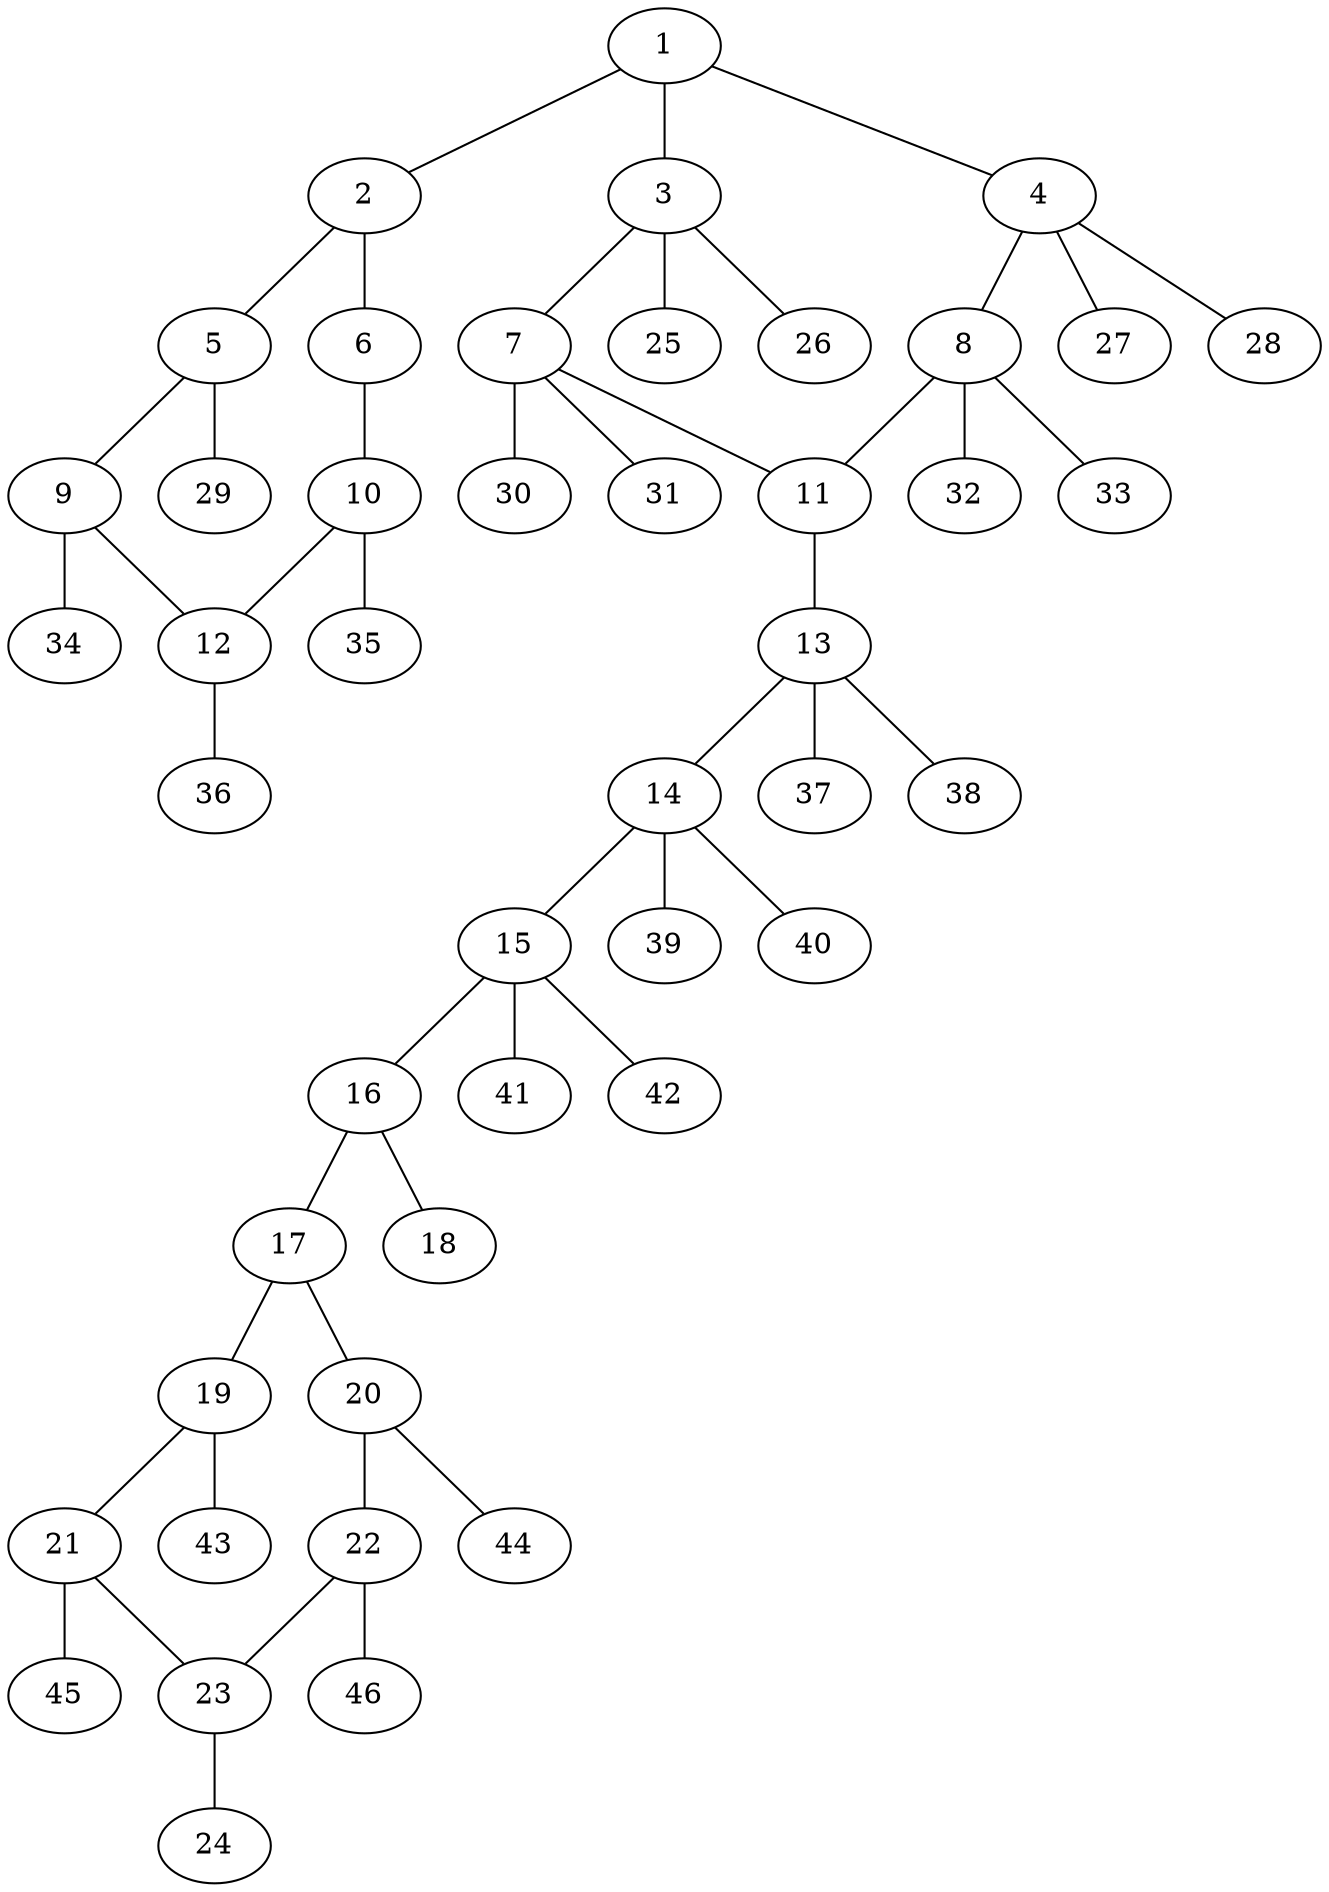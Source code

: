 graph molecule_2555 {
	1	 [chem=N];
	2	 [chem=C];
	1 -- 2	 [valence=1];
	3	 [chem=C];
	1 -- 3	 [valence=1];
	4	 [chem=C];
	1 -- 4	 [valence=1];
	5	 [chem=C];
	2 -- 5	 [valence=2];
	6	 [chem=N];
	2 -- 6	 [valence=1];
	7	 [chem=C];
	3 -- 7	 [valence=1];
	25	 [chem=H];
	3 -- 25	 [valence=1];
	26	 [chem=H];
	3 -- 26	 [valence=1];
	8	 [chem=C];
	4 -- 8	 [valence=1];
	27	 [chem=H];
	4 -- 27	 [valence=1];
	28	 [chem=H];
	4 -- 28	 [valence=1];
	9	 [chem=C];
	5 -- 9	 [valence=1];
	29	 [chem=H];
	5 -- 29	 [valence=1];
	10	 [chem=C];
	6 -- 10	 [valence=2];
	11	 [chem=N];
	7 -- 11	 [valence=1];
	30	 [chem=H];
	7 -- 30	 [valence=1];
	31	 [chem=H];
	7 -- 31	 [valence=1];
	8 -- 11	 [valence=1];
	32	 [chem=H];
	8 -- 32	 [valence=1];
	33	 [chem=H];
	8 -- 33	 [valence=1];
	12	 [chem=C];
	9 -- 12	 [valence=2];
	34	 [chem=H];
	9 -- 34	 [valence=1];
	10 -- 12	 [valence=1];
	35	 [chem=H];
	10 -- 35	 [valence=1];
	13	 [chem=C];
	11 -- 13	 [valence=1];
	36	 [chem=H];
	12 -- 36	 [valence=1];
	14	 [chem=C];
	13 -- 14	 [valence=1];
	37	 [chem=H];
	13 -- 37	 [valence=1];
	38	 [chem=H];
	13 -- 38	 [valence=1];
	15	 [chem=C];
	14 -- 15	 [valence=1];
	39	 [chem=H];
	14 -- 39	 [valence=1];
	40	 [chem=H];
	14 -- 40	 [valence=1];
	16	 [chem=C];
	15 -- 16	 [valence=1];
	41	 [chem=H];
	15 -- 41	 [valence=1];
	42	 [chem=H];
	15 -- 42	 [valence=1];
	17	 [chem=C];
	16 -- 17	 [valence=1];
	18	 [chem=O];
	16 -- 18	 [valence=2];
	19	 [chem=C];
	17 -- 19	 [valence=1];
	20	 [chem=C];
	17 -- 20	 [valence=2];
	21	 [chem=C];
	19 -- 21	 [valence=2];
	43	 [chem=H];
	19 -- 43	 [valence=1];
	22	 [chem=C];
	20 -- 22	 [valence=1];
	44	 [chem=H];
	20 -- 44	 [valence=1];
	23	 [chem=C];
	21 -- 23	 [valence=1];
	45	 [chem=H];
	21 -- 45	 [valence=1];
	22 -- 23	 [valence=2];
	46	 [chem=H];
	22 -- 46	 [valence=1];
	24	 [chem=F];
	23 -- 24	 [valence=1];
}
